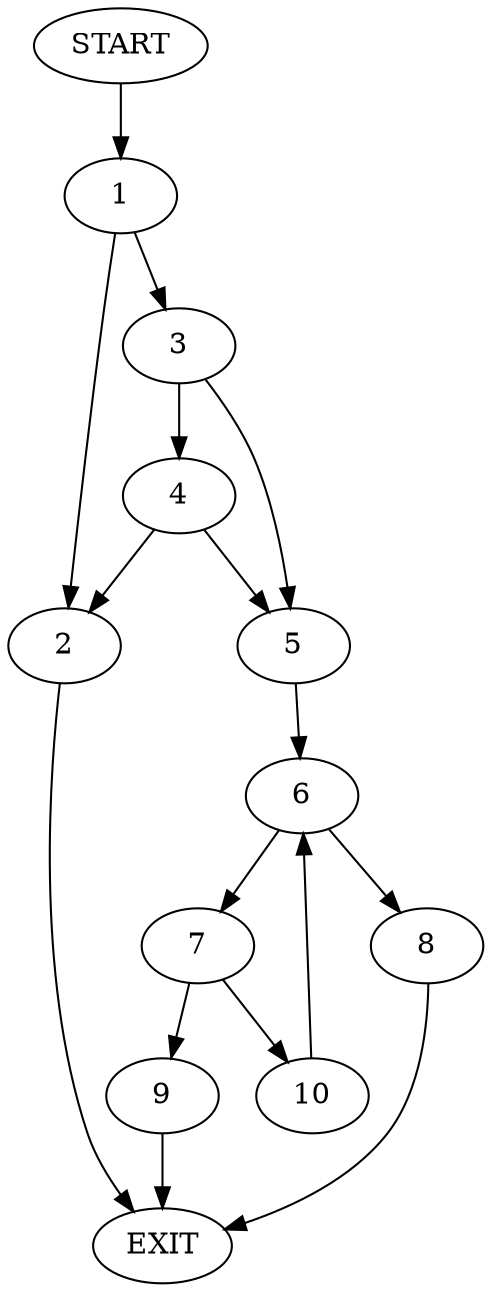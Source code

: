 digraph {
0 [label="START"]
11 [label="EXIT"]
0 -> 1
1 -> 2
1 -> 3
3 -> 4
3 -> 5
2 -> 11
4 -> 2
4 -> 5
5 -> 6
6 -> 7
6 -> 8
8 -> 11
7 -> 9
7 -> 10
9 -> 11
10 -> 6
}
